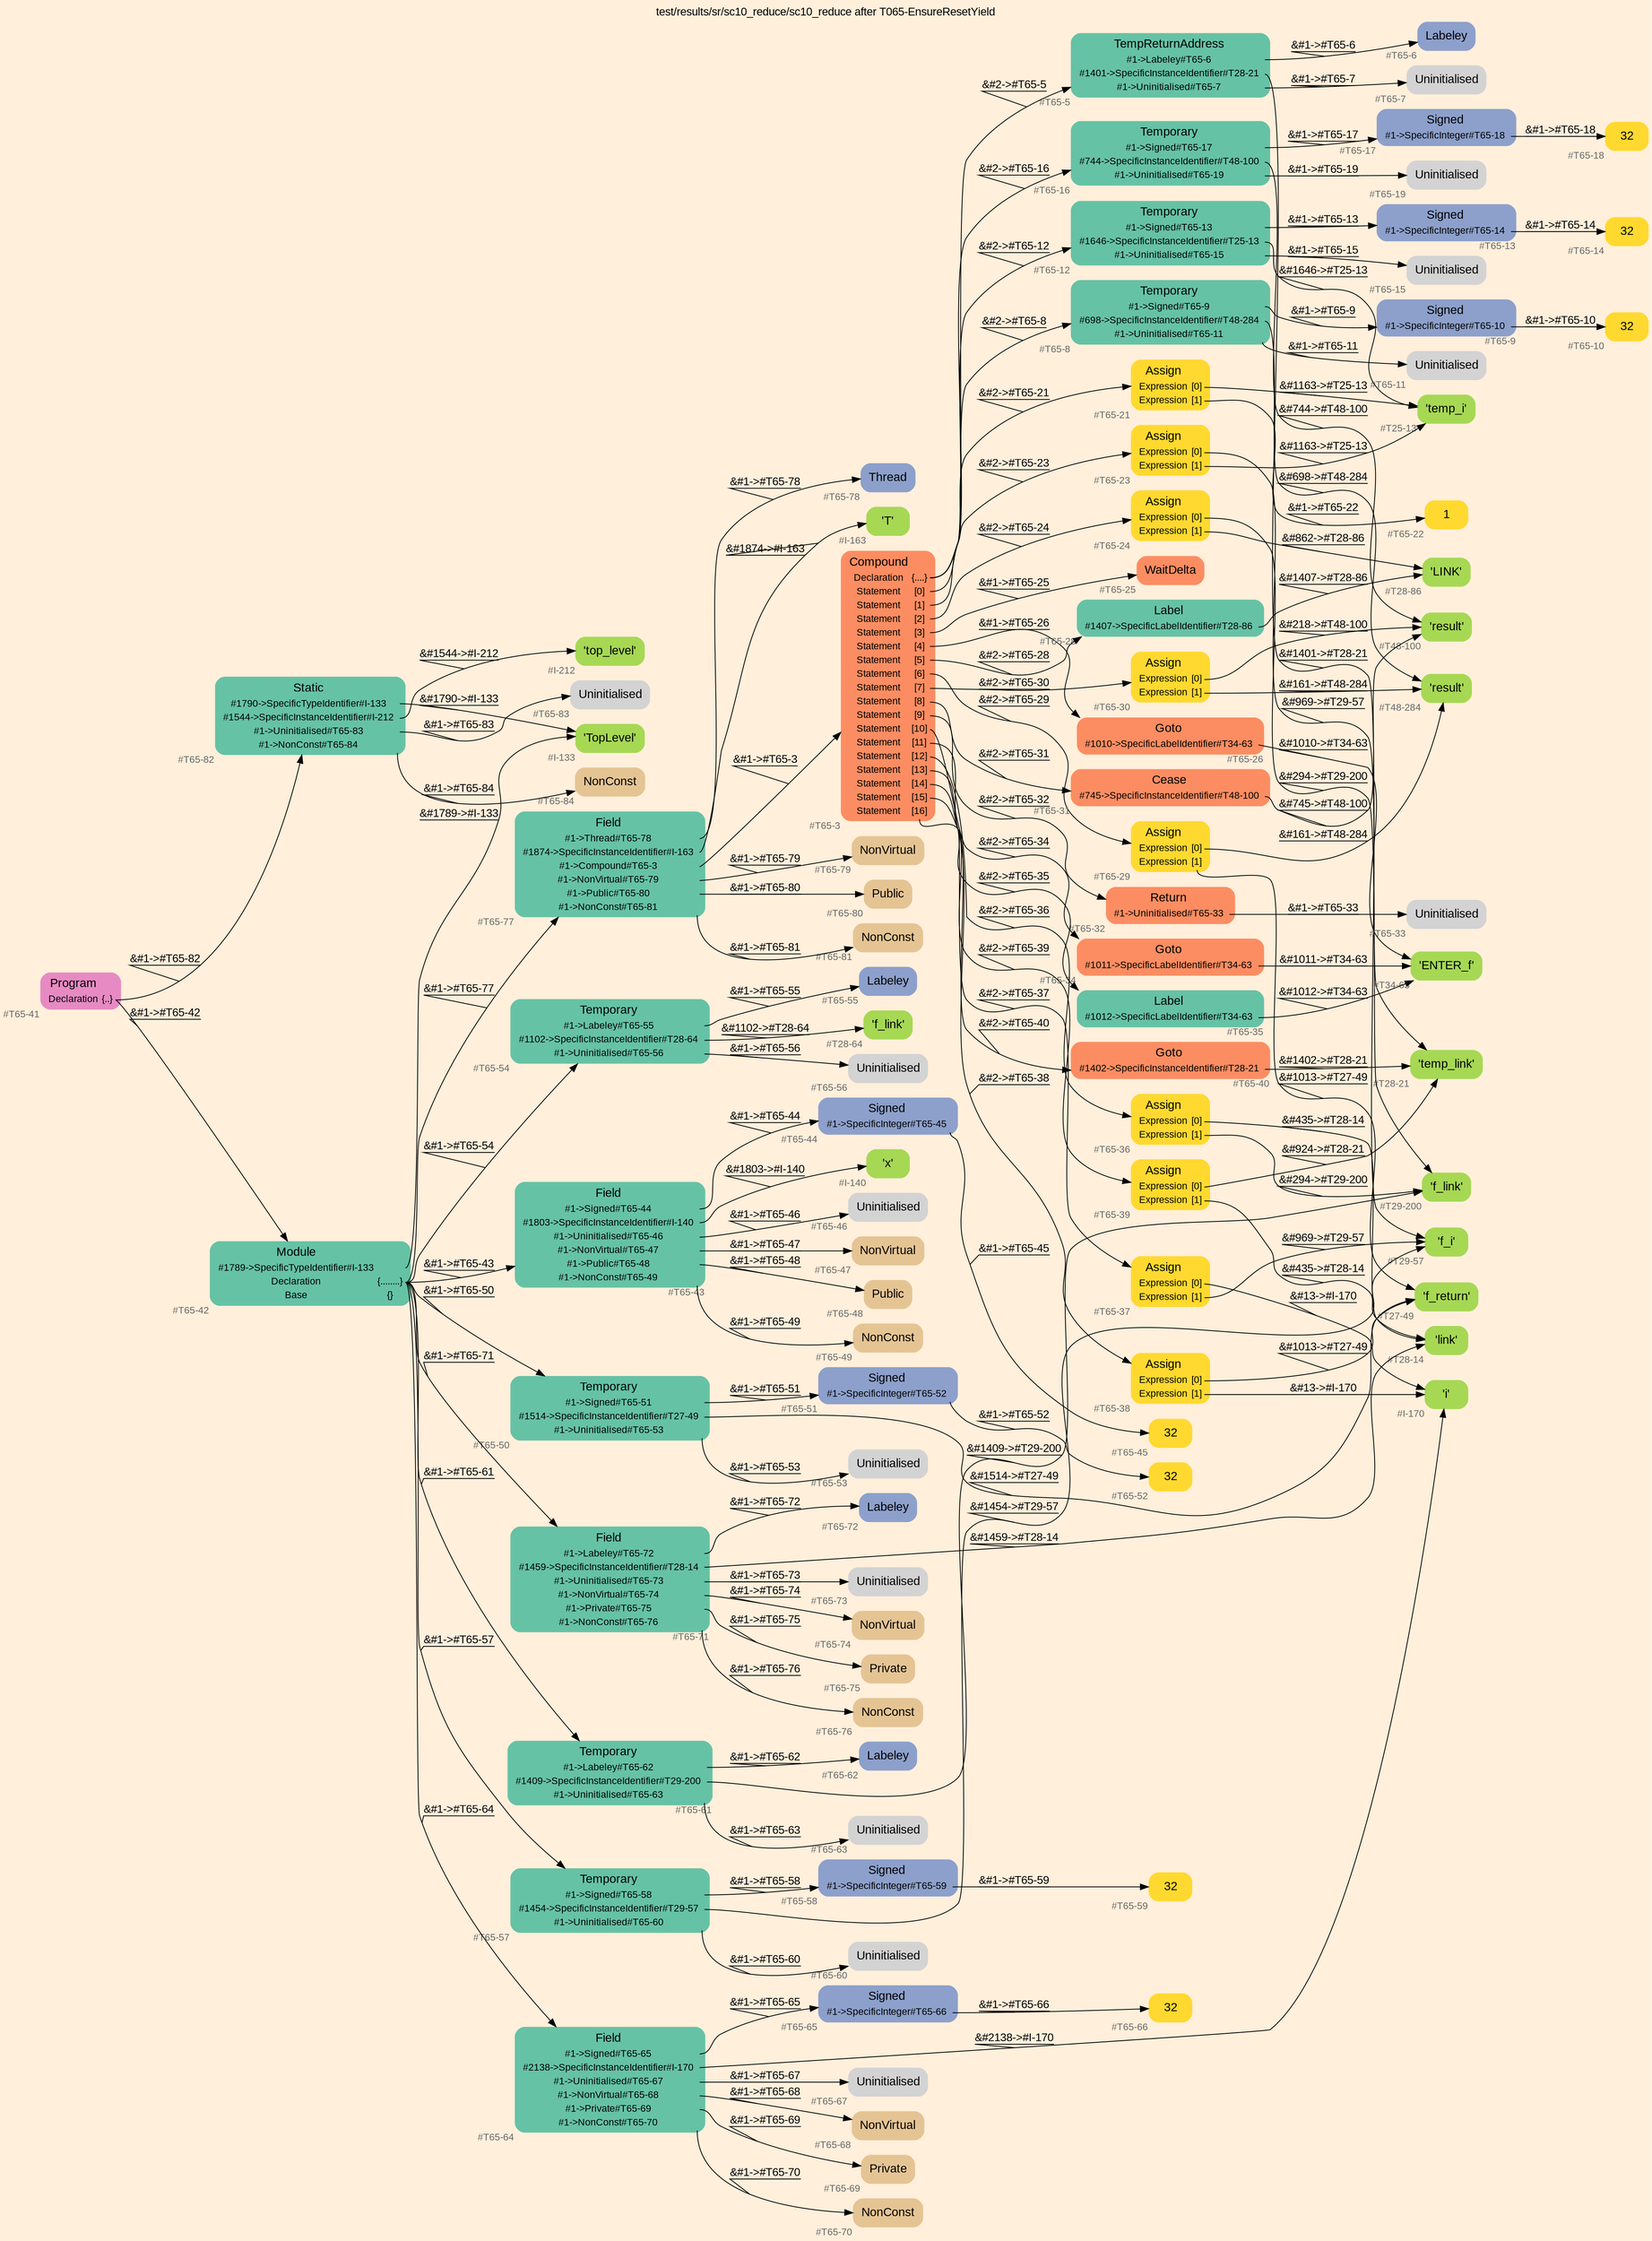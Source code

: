 digraph "test/results/sr/sc10_reduce/sc10_reduce after T065-EnsureResetYield" {
label = "test/results/sr/sc10_reduce/sc10_reduce after T065-EnsureResetYield"
labelloc = t
graph [
    rankdir = "LR"
    ranksep = 0.3
    bgcolor = antiquewhite1
    color = black
    fontcolor = black
    fontname = "Arial"
];
node [
    fontname = "Arial"
];
edge [
    fontname = "Arial"
];

// -------------------- node figure --------------------
// -------- block #T65-41 ----------
"#T65-41" [
    fillcolor = "/set28/4"
    xlabel = "#T65-41"
    fontsize = "12"
    fontcolor = grey40
    shape = "plaintext"
    label = <<TABLE BORDER="0" CELLBORDER="0" CELLSPACING="0">
     <TR><TD><FONT COLOR="black" POINT-SIZE="15">Program</FONT></TD></TR>
     <TR><TD><FONT COLOR="black" POINT-SIZE="12">Declaration</FONT></TD><TD PORT="port0"><FONT COLOR="black" POINT-SIZE="12">{..}</FONT></TD></TR>
    </TABLE>>
    style = "rounded,filled"
];

// -------- block #T65-42 ----------
"#T65-42" [
    fillcolor = "/set28/1"
    xlabel = "#T65-42"
    fontsize = "12"
    fontcolor = grey40
    shape = "plaintext"
    label = <<TABLE BORDER="0" CELLBORDER="0" CELLSPACING="0">
     <TR><TD><FONT COLOR="black" POINT-SIZE="15">Module</FONT></TD></TR>
     <TR><TD><FONT COLOR="black" POINT-SIZE="12">#1789-&gt;SpecificTypeIdentifier#I-133</FONT></TD><TD PORT="port0"></TD></TR>
     <TR><TD><FONT COLOR="black" POINT-SIZE="12">Declaration</FONT></TD><TD PORT="port1"><FONT COLOR="black" POINT-SIZE="12">{........}</FONT></TD></TR>
     <TR><TD><FONT COLOR="black" POINT-SIZE="12">Base</FONT></TD><TD PORT="port2"><FONT COLOR="black" POINT-SIZE="12">{}</FONT></TD></TR>
    </TABLE>>
    style = "rounded,filled"
];

// -------- block #I-133 ----------
"#I-133" [
    fillcolor = "/set28/5"
    xlabel = "#I-133"
    fontsize = "12"
    fontcolor = grey40
    shape = "plaintext"
    label = <<TABLE BORDER="0" CELLBORDER="0" CELLSPACING="0">
     <TR><TD><FONT COLOR="black" POINT-SIZE="15">'TopLevel'</FONT></TD></TR>
    </TABLE>>
    style = "rounded,filled"
];

// -------- block #T65-43 ----------
"#T65-43" [
    fillcolor = "/set28/1"
    xlabel = "#T65-43"
    fontsize = "12"
    fontcolor = grey40
    shape = "plaintext"
    label = <<TABLE BORDER="0" CELLBORDER="0" CELLSPACING="0">
     <TR><TD><FONT COLOR="black" POINT-SIZE="15">Field</FONT></TD></TR>
     <TR><TD><FONT COLOR="black" POINT-SIZE="12">#1-&gt;Signed#T65-44</FONT></TD><TD PORT="port0"></TD></TR>
     <TR><TD><FONT COLOR="black" POINT-SIZE="12">#1803-&gt;SpecificInstanceIdentifier#I-140</FONT></TD><TD PORT="port1"></TD></TR>
     <TR><TD><FONT COLOR="black" POINT-SIZE="12">#1-&gt;Uninitialised#T65-46</FONT></TD><TD PORT="port2"></TD></TR>
     <TR><TD><FONT COLOR="black" POINT-SIZE="12">#1-&gt;NonVirtual#T65-47</FONT></TD><TD PORT="port3"></TD></TR>
     <TR><TD><FONT COLOR="black" POINT-SIZE="12">#1-&gt;Public#T65-48</FONT></TD><TD PORT="port4"></TD></TR>
     <TR><TD><FONT COLOR="black" POINT-SIZE="12">#1-&gt;NonConst#T65-49</FONT></TD><TD PORT="port5"></TD></TR>
    </TABLE>>
    style = "rounded,filled"
];

// -------- block #T65-44 ----------
"#T65-44" [
    fillcolor = "/set28/3"
    xlabel = "#T65-44"
    fontsize = "12"
    fontcolor = grey40
    shape = "plaintext"
    label = <<TABLE BORDER="0" CELLBORDER="0" CELLSPACING="0">
     <TR><TD><FONT COLOR="black" POINT-SIZE="15">Signed</FONT></TD></TR>
     <TR><TD><FONT COLOR="black" POINT-SIZE="12">#1-&gt;SpecificInteger#T65-45</FONT></TD><TD PORT="port0"></TD></TR>
    </TABLE>>
    style = "rounded,filled"
];

// -------- block #T65-45 ----------
"#T65-45" [
    fillcolor = "/set28/6"
    xlabel = "#T65-45"
    fontsize = "12"
    fontcolor = grey40
    shape = "plaintext"
    label = <<TABLE BORDER="0" CELLBORDER="0" CELLSPACING="0">
     <TR><TD><FONT COLOR="black" POINT-SIZE="15">32</FONT></TD></TR>
    </TABLE>>
    style = "rounded,filled"
];

// -------- block #I-140 ----------
"#I-140" [
    fillcolor = "/set28/5"
    xlabel = "#I-140"
    fontsize = "12"
    fontcolor = grey40
    shape = "plaintext"
    label = <<TABLE BORDER="0" CELLBORDER="0" CELLSPACING="0">
     <TR><TD><FONT COLOR="black" POINT-SIZE="15">'x'</FONT></TD></TR>
    </TABLE>>
    style = "rounded,filled"
];

// -------- block #T65-46 ----------
"#T65-46" [
    xlabel = "#T65-46"
    fontsize = "12"
    fontcolor = grey40
    shape = "plaintext"
    label = <<TABLE BORDER="0" CELLBORDER="0" CELLSPACING="0">
     <TR><TD><FONT COLOR="black" POINT-SIZE="15">Uninitialised</FONT></TD></TR>
    </TABLE>>
    style = "rounded,filled"
];

// -------- block #T65-47 ----------
"#T65-47" [
    fillcolor = "/set28/7"
    xlabel = "#T65-47"
    fontsize = "12"
    fontcolor = grey40
    shape = "plaintext"
    label = <<TABLE BORDER="0" CELLBORDER="0" CELLSPACING="0">
     <TR><TD><FONT COLOR="black" POINT-SIZE="15">NonVirtual</FONT></TD></TR>
    </TABLE>>
    style = "rounded,filled"
];

// -------- block #T65-48 ----------
"#T65-48" [
    fillcolor = "/set28/7"
    xlabel = "#T65-48"
    fontsize = "12"
    fontcolor = grey40
    shape = "plaintext"
    label = <<TABLE BORDER="0" CELLBORDER="0" CELLSPACING="0">
     <TR><TD><FONT COLOR="black" POINT-SIZE="15">Public</FONT></TD></TR>
    </TABLE>>
    style = "rounded,filled"
];

// -------- block #T65-49 ----------
"#T65-49" [
    fillcolor = "/set28/7"
    xlabel = "#T65-49"
    fontsize = "12"
    fontcolor = grey40
    shape = "plaintext"
    label = <<TABLE BORDER="0" CELLBORDER="0" CELLSPACING="0">
     <TR><TD><FONT COLOR="black" POINT-SIZE="15">NonConst</FONT></TD></TR>
    </TABLE>>
    style = "rounded,filled"
];

// -------- block #T65-50 ----------
"#T65-50" [
    fillcolor = "/set28/1"
    xlabel = "#T65-50"
    fontsize = "12"
    fontcolor = grey40
    shape = "plaintext"
    label = <<TABLE BORDER="0" CELLBORDER="0" CELLSPACING="0">
     <TR><TD><FONT COLOR="black" POINT-SIZE="15">Temporary</FONT></TD></TR>
     <TR><TD><FONT COLOR="black" POINT-SIZE="12">#1-&gt;Signed#T65-51</FONT></TD><TD PORT="port0"></TD></TR>
     <TR><TD><FONT COLOR="black" POINT-SIZE="12">#1514-&gt;SpecificInstanceIdentifier#T27-49</FONT></TD><TD PORT="port1"></TD></TR>
     <TR><TD><FONT COLOR="black" POINT-SIZE="12">#1-&gt;Uninitialised#T65-53</FONT></TD><TD PORT="port2"></TD></TR>
    </TABLE>>
    style = "rounded,filled"
];

// -------- block #T65-51 ----------
"#T65-51" [
    fillcolor = "/set28/3"
    xlabel = "#T65-51"
    fontsize = "12"
    fontcolor = grey40
    shape = "plaintext"
    label = <<TABLE BORDER="0" CELLBORDER="0" CELLSPACING="0">
     <TR><TD><FONT COLOR="black" POINT-SIZE="15">Signed</FONT></TD></TR>
     <TR><TD><FONT COLOR="black" POINT-SIZE="12">#1-&gt;SpecificInteger#T65-52</FONT></TD><TD PORT="port0"></TD></TR>
    </TABLE>>
    style = "rounded,filled"
];

// -------- block #T65-52 ----------
"#T65-52" [
    fillcolor = "/set28/6"
    xlabel = "#T65-52"
    fontsize = "12"
    fontcolor = grey40
    shape = "plaintext"
    label = <<TABLE BORDER="0" CELLBORDER="0" CELLSPACING="0">
     <TR><TD><FONT COLOR="black" POINT-SIZE="15">32</FONT></TD></TR>
    </TABLE>>
    style = "rounded,filled"
];

// -------- block #T27-49 ----------
"#T27-49" [
    fillcolor = "/set28/5"
    xlabel = "#T27-49"
    fontsize = "12"
    fontcolor = grey40
    shape = "plaintext"
    label = <<TABLE BORDER="0" CELLBORDER="0" CELLSPACING="0">
     <TR><TD><FONT COLOR="black" POINT-SIZE="15">'f_return'</FONT></TD></TR>
    </TABLE>>
    style = "rounded,filled"
];

// -------- block #T65-53 ----------
"#T65-53" [
    xlabel = "#T65-53"
    fontsize = "12"
    fontcolor = grey40
    shape = "plaintext"
    label = <<TABLE BORDER="0" CELLBORDER="0" CELLSPACING="0">
     <TR><TD><FONT COLOR="black" POINT-SIZE="15">Uninitialised</FONT></TD></TR>
    </TABLE>>
    style = "rounded,filled"
];

// -------- block #T65-54 ----------
"#T65-54" [
    fillcolor = "/set28/1"
    xlabel = "#T65-54"
    fontsize = "12"
    fontcolor = grey40
    shape = "plaintext"
    label = <<TABLE BORDER="0" CELLBORDER="0" CELLSPACING="0">
     <TR><TD><FONT COLOR="black" POINT-SIZE="15">Temporary</FONT></TD></TR>
     <TR><TD><FONT COLOR="black" POINT-SIZE="12">#1-&gt;Labeley#T65-55</FONT></TD><TD PORT="port0"></TD></TR>
     <TR><TD><FONT COLOR="black" POINT-SIZE="12">#1102-&gt;SpecificInstanceIdentifier#T28-64</FONT></TD><TD PORT="port1"></TD></TR>
     <TR><TD><FONT COLOR="black" POINT-SIZE="12">#1-&gt;Uninitialised#T65-56</FONT></TD><TD PORT="port2"></TD></TR>
    </TABLE>>
    style = "rounded,filled"
];

// -------- block #T65-55 ----------
"#T65-55" [
    fillcolor = "/set28/3"
    xlabel = "#T65-55"
    fontsize = "12"
    fontcolor = grey40
    shape = "plaintext"
    label = <<TABLE BORDER="0" CELLBORDER="0" CELLSPACING="0">
     <TR><TD><FONT COLOR="black" POINT-SIZE="15">Labeley</FONT></TD></TR>
    </TABLE>>
    style = "rounded,filled"
];

// -------- block #T28-64 ----------
"#T28-64" [
    fillcolor = "/set28/5"
    xlabel = "#T28-64"
    fontsize = "12"
    fontcolor = grey40
    shape = "plaintext"
    label = <<TABLE BORDER="0" CELLBORDER="0" CELLSPACING="0">
     <TR><TD><FONT COLOR="black" POINT-SIZE="15">'f_link'</FONT></TD></TR>
    </TABLE>>
    style = "rounded,filled"
];

// -------- block #T65-56 ----------
"#T65-56" [
    xlabel = "#T65-56"
    fontsize = "12"
    fontcolor = grey40
    shape = "plaintext"
    label = <<TABLE BORDER="0" CELLBORDER="0" CELLSPACING="0">
     <TR><TD><FONT COLOR="black" POINT-SIZE="15">Uninitialised</FONT></TD></TR>
    </TABLE>>
    style = "rounded,filled"
];

// -------- block #T65-57 ----------
"#T65-57" [
    fillcolor = "/set28/1"
    xlabel = "#T65-57"
    fontsize = "12"
    fontcolor = grey40
    shape = "plaintext"
    label = <<TABLE BORDER="0" CELLBORDER="0" CELLSPACING="0">
     <TR><TD><FONT COLOR="black" POINT-SIZE="15">Temporary</FONT></TD></TR>
     <TR><TD><FONT COLOR="black" POINT-SIZE="12">#1-&gt;Signed#T65-58</FONT></TD><TD PORT="port0"></TD></TR>
     <TR><TD><FONT COLOR="black" POINT-SIZE="12">#1454-&gt;SpecificInstanceIdentifier#T29-57</FONT></TD><TD PORT="port1"></TD></TR>
     <TR><TD><FONT COLOR="black" POINT-SIZE="12">#1-&gt;Uninitialised#T65-60</FONT></TD><TD PORT="port2"></TD></TR>
    </TABLE>>
    style = "rounded,filled"
];

// -------- block #T65-58 ----------
"#T65-58" [
    fillcolor = "/set28/3"
    xlabel = "#T65-58"
    fontsize = "12"
    fontcolor = grey40
    shape = "plaintext"
    label = <<TABLE BORDER="0" CELLBORDER="0" CELLSPACING="0">
     <TR><TD><FONT COLOR="black" POINT-SIZE="15">Signed</FONT></TD></TR>
     <TR><TD><FONT COLOR="black" POINT-SIZE="12">#1-&gt;SpecificInteger#T65-59</FONT></TD><TD PORT="port0"></TD></TR>
    </TABLE>>
    style = "rounded,filled"
];

// -------- block #T65-59 ----------
"#T65-59" [
    fillcolor = "/set28/6"
    xlabel = "#T65-59"
    fontsize = "12"
    fontcolor = grey40
    shape = "plaintext"
    label = <<TABLE BORDER="0" CELLBORDER="0" CELLSPACING="0">
     <TR><TD><FONT COLOR="black" POINT-SIZE="15">32</FONT></TD></TR>
    </TABLE>>
    style = "rounded,filled"
];

// -------- block #T29-57 ----------
"#T29-57" [
    fillcolor = "/set28/5"
    xlabel = "#T29-57"
    fontsize = "12"
    fontcolor = grey40
    shape = "plaintext"
    label = <<TABLE BORDER="0" CELLBORDER="0" CELLSPACING="0">
     <TR><TD><FONT COLOR="black" POINT-SIZE="15">'f_i'</FONT></TD></TR>
    </TABLE>>
    style = "rounded,filled"
];

// -------- block #T65-60 ----------
"#T65-60" [
    xlabel = "#T65-60"
    fontsize = "12"
    fontcolor = grey40
    shape = "plaintext"
    label = <<TABLE BORDER="0" CELLBORDER="0" CELLSPACING="0">
     <TR><TD><FONT COLOR="black" POINT-SIZE="15">Uninitialised</FONT></TD></TR>
    </TABLE>>
    style = "rounded,filled"
];

// -------- block #T65-61 ----------
"#T65-61" [
    fillcolor = "/set28/1"
    xlabel = "#T65-61"
    fontsize = "12"
    fontcolor = grey40
    shape = "plaintext"
    label = <<TABLE BORDER="0" CELLBORDER="0" CELLSPACING="0">
     <TR><TD><FONT COLOR="black" POINT-SIZE="15">Temporary</FONT></TD></TR>
     <TR><TD><FONT COLOR="black" POINT-SIZE="12">#1-&gt;Labeley#T65-62</FONT></TD><TD PORT="port0"></TD></TR>
     <TR><TD><FONT COLOR="black" POINT-SIZE="12">#1409-&gt;SpecificInstanceIdentifier#T29-200</FONT></TD><TD PORT="port1"></TD></TR>
     <TR><TD><FONT COLOR="black" POINT-SIZE="12">#1-&gt;Uninitialised#T65-63</FONT></TD><TD PORT="port2"></TD></TR>
    </TABLE>>
    style = "rounded,filled"
];

// -------- block #T65-62 ----------
"#T65-62" [
    fillcolor = "/set28/3"
    xlabel = "#T65-62"
    fontsize = "12"
    fontcolor = grey40
    shape = "plaintext"
    label = <<TABLE BORDER="0" CELLBORDER="0" CELLSPACING="0">
     <TR><TD><FONT COLOR="black" POINT-SIZE="15">Labeley</FONT></TD></TR>
    </TABLE>>
    style = "rounded,filled"
];

// -------- block #T29-200 ----------
"#T29-200" [
    fillcolor = "/set28/5"
    xlabel = "#T29-200"
    fontsize = "12"
    fontcolor = grey40
    shape = "plaintext"
    label = <<TABLE BORDER="0" CELLBORDER="0" CELLSPACING="0">
     <TR><TD><FONT COLOR="black" POINT-SIZE="15">'f_link'</FONT></TD></TR>
    </TABLE>>
    style = "rounded,filled"
];

// -------- block #T65-63 ----------
"#T65-63" [
    xlabel = "#T65-63"
    fontsize = "12"
    fontcolor = grey40
    shape = "plaintext"
    label = <<TABLE BORDER="0" CELLBORDER="0" CELLSPACING="0">
     <TR><TD><FONT COLOR="black" POINT-SIZE="15">Uninitialised</FONT></TD></TR>
    </TABLE>>
    style = "rounded,filled"
];

// -------- block #T65-64 ----------
"#T65-64" [
    fillcolor = "/set28/1"
    xlabel = "#T65-64"
    fontsize = "12"
    fontcolor = grey40
    shape = "plaintext"
    label = <<TABLE BORDER="0" CELLBORDER="0" CELLSPACING="0">
     <TR><TD><FONT COLOR="black" POINT-SIZE="15">Field</FONT></TD></TR>
     <TR><TD><FONT COLOR="black" POINT-SIZE="12">#1-&gt;Signed#T65-65</FONT></TD><TD PORT="port0"></TD></TR>
     <TR><TD><FONT COLOR="black" POINT-SIZE="12">#2138-&gt;SpecificInstanceIdentifier#I-170</FONT></TD><TD PORT="port1"></TD></TR>
     <TR><TD><FONT COLOR="black" POINT-SIZE="12">#1-&gt;Uninitialised#T65-67</FONT></TD><TD PORT="port2"></TD></TR>
     <TR><TD><FONT COLOR="black" POINT-SIZE="12">#1-&gt;NonVirtual#T65-68</FONT></TD><TD PORT="port3"></TD></TR>
     <TR><TD><FONT COLOR="black" POINT-SIZE="12">#1-&gt;Private#T65-69</FONT></TD><TD PORT="port4"></TD></TR>
     <TR><TD><FONT COLOR="black" POINT-SIZE="12">#1-&gt;NonConst#T65-70</FONT></TD><TD PORT="port5"></TD></TR>
    </TABLE>>
    style = "rounded,filled"
];

// -------- block #T65-65 ----------
"#T65-65" [
    fillcolor = "/set28/3"
    xlabel = "#T65-65"
    fontsize = "12"
    fontcolor = grey40
    shape = "plaintext"
    label = <<TABLE BORDER="0" CELLBORDER="0" CELLSPACING="0">
     <TR><TD><FONT COLOR="black" POINT-SIZE="15">Signed</FONT></TD></TR>
     <TR><TD><FONT COLOR="black" POINT-SIZE="12">#1-&gt;SpecificInteger#T65-66</FONT></TD><TD PORT="port0"></TD></TR>
    </TABLE>>
    style = "rounded,filled"
];

// -------- block #T65-66 ----------
"#T65-66" [
    fillcolor = "/set28/6"
    xlabel = "#T65-66"
    fontsize = "12"
    fontcolor = grey40
    shape = "plaintext"
    label = <<TABLE BORDER="0" CELLBORDER="0" CELLSPACING="0">
     <TR><TD><FONT COLOR="black" POINT-SIZE="15">32</FONT></TD></TR>
    </TABLE>>
    style = "rounded,filled"
];

// -------- block #I-170 ----------
"#I-170" [
    fillcolor = "/set28/5"
    xlabel = "#I-170"
    fontsize = "12"
    fontcolor = grey40
    shape = "plaintext"
    label = <<TABLE BORDER="0" CELLBORDER="0" CELLSPACING="0">
     <TR><TD><FONT COLOR="black" POINT-SIZE="15">'i'</FONT></TD></TR>
    </TABLE>>
    style = "rounded,filled"
];

// -------- block #T65-67 ----------
"#T65-67" [
    xlabel = "#T65-67"
    fontsize = "12"
    fontcolor = grey40
    shape = "plaintext"
    label = <<TABLE BORDER="0" CELLBORDER="0" CELLSPACING="0">
     <TR><TD><FONT COLOR="black" POINT-SIZE="15">Uninitialised</FONT></TD></TR>
    </TABLE>>
    style = "rounded,filled"
];

// -------- block #T65-68 ----------
"#T65-68" [
    fillcolor = "/set28/7"
    xlabel = "#T65-68"
    fontsize = "12"
    fontcolor = grey40
    shape = "plaintext"
    label = <<TABLE BORDER="0" CELLBORDER="0" CELLSPACING="0">
     <TR><TD><FONT COLOR="black" POINT-SIZE="15">NonVirtual</FONT></TD></TR>
    </TABLE>>
    style = "rounded,filled"
];

// -------- block #T65-69 ----------
"#T65-69" [
    fillcolor = "/set28/7"
    xlabel = "#T65-69"
    fontsize = "12"
    fontcolor = grey40
    shape = "plaintext"
    label = <<TABLE BORDER="0" CELLBORDER="0" CELLSPACING="0">
     <TR><TD><FONT COLOR="black" POINT-SIZE="15">Private</FONT></TD></TR>
    </TABLE>>
    style = "rounded,filled"
];

// -------- block #T65-70 ----------
"#T65-70" [
    fillcolor = "/set28/7"
    xlabel = "#T65-70"
    fontsize = "12"
    fontcolor = grey40
    shape = "plaintext"
    label = <<TABLE BORDER="0" CELLBORDER="0" CELLSPACING="0">
     <TR><TD><FONT COLOR="black" POINT-SIZE="15">NonConst</FONT></TD></TR>
    </TABLE>>
    style = "rounded,filled"
];

// -------- block #T65-71 ----------
"#T65-71" [
    fillcolor = "/set28/1"
    xlabel = "#T65-71"
    fontsize = "12"
    fontcolor = grey40
    shape = "plaintext"
    label = <<TABLE BORDER="0" CELLBORDER="0" CELLSPACING="0">
     <TR><TD><FONT COLOR="black" POINT-SIZE="15">Field</FONT></TD></TR>
     <TR><TD><FONT COLOR="black" POINT-SIZE="12">#1-&gt;Labeley#T65-72</FONT></TD><TD PORT="port0"></TD></TR>
     <TR><TD><FONT COLOR="black" POINT-SIZE="12">#1459-&gt;SpecificInstanceIdentifier#T28-14</FONT></TD><TD PORT="port1"></TD></TR>
     <TR><TD><FONT COLOR="black" POINT-SIZE="12">#1-&gt;Uninitialised#T65-73</FONT></TD><TD PORT="port2"></TD></TR>
     <TR><TD><FONT COLOR="black" POINT-SIZE="12">#1-&gt;NonVirtual#T65-74</FONT></TD><TD PORT="port3"></TD></TR>
     <TR><TD><FONT COLOR="black" POINT-SIZE="12">#1-&gt;Private#T65-75</FONT></TD><TD PORT="port4"></TD></TR>
     <TR><TD><FONT COLOR="black" POINT-SIZE="12">#1-&gt;NonConst#T65-76</FONT></TD><TD PORT="port5"></TD></TR>
    </TABLE>>
    style = "rounded,filled"
];

// -------- block #T65-72 ----------
"#T65-72" [
    fillcolor = "/set28/3"
    xlabel = "#T65-72"
    fontsize = "12"
    fontcolor = grey40
    shape = "plaintext"
    label = <<TABLE BORDER="0" CELLBORDER="0" CELLSPACING="0">
     <TR><TD><FONT COLOR="black" POINT-SIZE="15">Labeley</FONT></TD></TR>
    </TABLE>>
    style = "rounded,filled"
];

// -------- block #T28-14 ----------
"#T28-14" [
    fillcolor = "/set28/5"
    xlabel = "#T28-14"
    fontsize = "12"
    fontcolor = grey40
    shape = "plaintext"
    label = <<TABLE BORDER="0" CELLBORDER="0" CELLSPACING="0">
     <TR><TD><FONT COLOR="black" POINT-SIZE="15">'link'</FONT></TD></TR>
    </TABLE>>
    style = "rounded,filled"
];

// -------- block #T65-73 ----------
"#T65-73" [
    xlabel = "#T65-73"
    fontsize = "12"
    fontcolor = grey40
    shape = "plaintext"
    label = <<TABLE BORDER="0" CELLBORDER="0" CELLSPACING="0">
     <TR><TD><FONT COLOR="black" POINT-SIZE="15">Uninitialised</FONT></TD></TR>
    </TABLE>>
    style = "rounded,filled"
];

// -------- block #T65-74 ----------
"#T65-74" [
    fillcolor = "/set28/7"
    xlabel = "#T65-74"
    fontsize = "12"
    fontcolor = grey40
    shape = "plaintext"
    label = <<TABLE BORDER="0" CELLBORDER="0" CELLSPACING="0">
     <TR><TD><FONT COLOR="black" POINT-SIZE="15">NonVirtual</FONT></TD></TR>
    </TABLE>>
    style = "rounded,filled"
];

// -------- block #T65-75 ----------
"#T65-75" [
    fillcolor = "/set28/7"
    xlabel = "#T65-75"
    fontsize = "12"
    fontcolor = grey40
    shape = "plaintext"
    label = <<TABLE BORDER="0" CELLBORDER="0" CELLSPACING="0">
     <TR><TD><FONT COLOR="black" POINT-SIZE="15">Private</FONT></TD></TR>
    </TABLE>>
    style = "rounded,filled"
];

// -------- block #T65-76 ----------
"#T65-76" [
    fillcolor = "/set28/7"
    xlabel = "#T65-76"
    fontsize = "12"
    fontcolor = grey40
    shape = "plaintext"
    label = <<TABLE BORDER="0" CELLBORDER="0" CELLSPACING="0">
     <TR><TD><FONT COLOR="black" POINT-SIZE="15">NonConst</FONT></TD></TR>
    </TABLE>>
    style = "rounded,filled"
];

// -------- block #T65-77 ----------
"#T65-77" [
    fillcolor = "/set28/1"
    xlabel = "#T65-77"
    fontsize = "12"
    fontcolor = grey40
    shape = "plaintext"
    label = <<TABLE BORDER="0" CELLBORDER="0" CELLSPACING="0">
     <TR><TD><FONT COLOR="black" POINT-SIZE="15">Field</FONT></TD></TR>
     <TR><TD><FONT COLOR="black" POINT-SIZE="12">#1-&gt;Thread#T65-78</FONT></TD><TD PORT="port0"></TD></TR>
     <TR><TD><FONT COLOR="black" POINT-SIZE="12">#1874-&gt;SpecificInstanceIdentifier#I-163</FONT></TD><TD PORT="port1"></TD></TR>
     <TR><TD><FONT COLOR="black" POINT-SIZE="12">#1-&gt;Compound#T65-3</FONT></TD><TD PORT="port2"></TD></TR>
     <TR><TD><FONT COLOR="black" POINT-SIZE="12">#1-&gt;NonVirtual#T65-79</FONT></TD><TD PORT="port3"></TD></TR>
     <TR><TD><FONT COLOR="black" POINT-SIZE="12">#1-&gt;Public#T65-80</FONT></TD><TD PORT="port4"></TD></TR>
     <TR><TD><FONT COLOR="black" POINT-SIZE="12">#1-&gt;NonConst#T65-81</FONT></TD><TD PORT="port5"></TD></TR>
    </TABLE>>
    style = "rounded,filled"
];

// -------- block #T65-78 ----------
"#T65-78" [
    fillcolor = "/set28/3"
    xlabel = "#T65-78"
    fontsize = "12"
    fontcolor = grey40
    shape = "plaintext"
    label = <<TABLE BORDER="0" CELLBORDER="0" CELLSPACING="0">
     <TR><TD><FONT COLOR="black" POINT-SIZE="15">Thread</FONT></TD></TR>
    </TABLE>>
    style = "rounded,filled"
];

// -------- block #I-163 ----------
"#I-163" [
    fillcolor = "/set28/5"
    xlabel = "#I-163"
    fontsize = "12"
    fontcolor = grey40
    shape = "plaintext"
    label = <<TABLE BORDER="0" CELLBORDER="0" CELLSPACING="0">
     <TR><TD><FONT COLOR="black" POINT-SIZE="15">'T'</FONT></TD></TR>
    </TABLE>>
    style = "rounded,filled"
];

// -------- block #T65-3 ----------
"#T65-3" [
    fillcolor = "/set28/2"
    xlabel = "#T65-3"
    fontsize = "12"
    fontcolor = grey40
    shape = "plaintext"
    label = <<TABLE BORDER="0" CELLBORDER="0" CELLSPACING="0">
     <TR><TD><FONT COLOR="black" POINT-SIZE="15">Compound</FONT></TD></TR>
     <TR><TD><FONT COLOR="black" POINT-SIZE="12">Declaration</FONT></TD><TD PORT="port0"><FONT COLOR="black" POINT-SIZE="12">{....}</FONT></TD></TR>
     <TR><TD><FONT COLOR="black" POINT-SIZE="12">Statement</FONT></TD><TD PORT="port1"><FONT COLOR="black" POINT-SIZE="12">[0]</FONT></TD></TR>
     <TR><TD><FONT COLOR="black" POINT-SIZE="12">Statement</FONT></TD><TD PORT="port2"><FONT COLOR="black" POINT-SIZE="12">[1]</FONT></TD></TR>
     <TR><TD><FONT COLOR="black" POINT-SIZE="12">Statement</FONT></TD><TD PORT="port3"><FONT COLOR="black" POINT-SIZE="12">[2]</FONT></TD></TR>
     <TR><TD><FONT COLOR="black" POINT-SIZE="12">Statement</FONT></TD><TD PORT="port4"><FONT COLOR="black" POINT-SIZE="12">[3]</FONT></TD></TR>
     <TR><TD><FONT COLOR="black" POINT-SIZE="12">Statement</FONT></TD><TD PORT="port5"><FONT COLOR="black" POINT-SIZE="12">[4]</FONT></TD></TR>
     <TR><TD><FONT COLOR="black" POINT-SIZE="12">Statement</FONT></TD><TD PORT="port6"><FONT COLOR="black" POINT-SIZE="12">[5]</FONT></TD></TR>
     <TR><TD><FONT COLOR="black" POINT-SIZE="12">Statement</FONT></TD><TD PORT="port7"><FONT COLOR="black" POINT-SIZE="12">[6]</FONT></TD></TR>
     <TR><TD><FONT COLOR="black" POINT-SIZE="12">Statement</FONT></TD><TD PORT="port8"><FONT COLOR="black" POINT-SIZE="12">[7]</FONT></TD></TR>
     <TR><TD><FONT COLOR="black" POINT-SIZE="12">Statement</FONT></TD><TD PORT="port9"><FONT COLOR="black" POINT-SIZE="12">[8]</FONT></TD></TR>
     <TR><TD><FONT COLOR="black" POINT-SIZE="12">Statement</FONT></TD><TD PORT="port10"><FONT COLOR="black" POINT-SIZE="12">[9]</FONT></TD></TR>
     <TR><TD><FONT COLOR="black" POINT-SIZE="12">Statement</FONT></TD><TD PORT="port11"><FONT COLOR="black" POINT-SIZE="12">[10]</FONT></TD></TR>
     <TR><TD><FONT COLOR="black" POINT-SIZE="12">Statement</FONT></TD><TD PORT="port12"><FONT COLOR="black" POINT-SIZE="12">[11]</FONT></TD></TR>
     <TR><TD><FONT COLOR="black" POINT-SIZE="12">Statement</FONT></TD><TD PORT="port13"><FONT COLOR="black" POINT-SIZE="12">[12]</FONT></TD></TR>
     <TR><TD><FONT COLOR="black" POINT-SIZE="12">Statement</FONT></TD><TD PORT="port14"><FONT COLOR="black" POINT-SIZE="12">[13]</FONT></TD></TR>
     <TR><TD><FONT COLOR="black" POINT-SIZE="12">Statement</FONT></TD><TD PORT="port15"><FONT COLOR="black" POINT-SIZE="12">[14]</FONT></TD></TR>
     <TR><TD><FONT COLOR="black" POINT-SIZE="12">Statement</FONT></TD><TD PORT="port16"><FONT COLOR="black" POINT-SIZE="12">[15]</FONT></TD></TR>
     <TR><TD><FONT COLOR="black" POINT-SIZE="12">Statement</FONT></TD><TD PORT="port17"><FONT COLOR="black" POINT-SIZE="12">[16]</FONT></TD></TR>
    </TABLE>>
    style = "rounded,filled"
];

// -------- block #T65-5 ----------
"#T65-5" [
    fillcolor = "/set28/1"
    xlabel = "#T65-5"
    fontsize = "12"
    fontcolor = grey40
    shape = "plaintext"
    label = <<TABLE BORDER="0" CELLBORDER="0" CELLSPACING="0">
     <TR><TD><FONT COLOR="black" POINT-SIZE="15">TempReturnAddress</FONT></TD></TR>
     <TR><TD><FONT COLOR="black" POINT-SIZE="12">#1-&gt;Labeley#T65-6</FONT></TD><TD PORT="port0"></TD></TR>
     <TR><TD><FONT COLOR="black" POINT-SIZE="12">#1401-&gt;SpecificInstanceIdentifier#T28-21</FONT></TD><TD PORT="port1"></TD></TR>
     <TR><TD><FONT COLOR="black" POINT-SIZE="12">#1-&gt;Uninitialised#T65-7</FONT></TD><TD PORT="port2"></TD></TR>
    </TABLE>>
    style = "rounded,filled"
];

// -------- block #T65-6 ----------
"#T65-6" [
    fillcolor = "/set28/3"
    xlabel = "#T65-6"
    fontsize = "12"
    fontcolor = grey40
    shape = "plaintext"
    label = <<TABLE BORDER="0" CELLBORDER="0" CELLSPACING="0">
     <TR><TD><FONT COLOR="black" POINT-SIZE="15">Labeley</FONT></TD></TR>
    </TABLE>>
    style = "rounded,filled"
];

// -------- block #T28-21 ----------
"#T28-21" [
    fillcolor = "/set28/5"
    xlabel = "#T28-21"
    fontsize = "12"
    fontcolor = grey40
    shape = "plaintext"
    label = <<TABLE BORDER="0" CELLBORDER="0" CELLSPACING="0">
     <TR><TD><FONT COLOR="black" POINT-SIZE="15">'temp_link'</FONT></TD></TR>
    </TABLE>>
    style = "rounded,filled"
];

// -------- block #T65-7 ----------
"#T65-7" [
    xlabel = "#T65-7"
    fontsize = "12"
    fontcolor = grey40
    shape = "plaintext"
    label = <<TABLE BORDER="0" CELLBORDER="0" CELLSPACING="0">
     <TR><TD><FONT COLOR="black" POINT-SIZE="15">Uninitialised</FONT></TD></TR>
    </TABLE>>
    style = "rounded,filled"
];

// -------- block #T65-8 ----------
"#T65-8" [
    fillcolor = "/set28/1"
    xlabel = "#T65-8"
    fontsize = "12"
    fontcolor = grey40
    shape = "plaintext"
    label = <<TABLE BORDER="0" CELLBORDER="0" CELLSPACING="0">
     <TR><TD><FONT COLOR="black" POINT-SIZE="15">Temporary</FONT></TD></TR>
     <TR><TD><FONT COLOR="black" POINT-SIZE="12">#1-&gt;Signed#T65-9</FONT></TD><TD PORT="port0"></TD></TR>
     <TR><TD><FONT COLOR="black" POINT-SIZE="12">#698-&gt;SpecificInstanceIdentifier#T48-284</FONT></TD><TD PORT="port1"></TD></TR>
     <TR><TD><FONT COLOR="black" POINT-SIZE="12">#1-&gt;Uninitialised#T65-11</FONT></TD><TD PORT="port2"></TD></TR>
    </TABLE>>
    style = "rounded,filled"
];

// -------- block #T65-9 ----------
"#T65-9" [
    fillcolor = "/set28/3"
    xlabel = "#T65-9"
    fontsize = "12"
    fontcolor = grey40
    shape = "plaintext"
    label = <<TABLE BORDER="0" CELLBORDER="0" CELLSPACING="0">
     <TR><TD><FONT COLOR="black" POINT-SIZE="15">Signed</FONT></TD></TR>
     <TR><TD><FONT COLOR="black" POINT-SIZE="12">#1-&gt;SpecificInteger#T65-10</FONT></TD><TD PORT="port0"></TD></TR>
    </TABLE>>
    style = "rounded,filled"
];

// -------- block #T65-10 ----------
"#T65-10" [
    fillcolor = "/set28/6"
    xlabel = "#T65-10"
    fontsize = "12"
    fontcolor = grey40
    shape = "plaintext"
    label = <<TABLE BORDER="0" CELLBORDER="0" CELLSPACING="0">
     <TR><TD><FONT COLOR="black" POINT-SIZE="15">32</FONT></TD></TR>
    </TABLE>>
    style = "rounded,filled"
];

// -------- block #T48-284 ----------
"#T48-284" [
    fillcolor = "/set28/5"
    xlabel = "#T48-284"
    fontsize = "12"
    fontcolor = grey40
    shape = "plaintext"
    label = <<TABLE BORDER="0" CELLBORDER="0" CELLSPACING="0">
     <TR><TD><FONT COLOR="black" POINT-SIZE="15">'result'</FONT></TD></TR>
    </TABLE>>
    style = "rounded,filled"
];

// -------- block #T65-11 ----------
"#T65-11" [
    xlabel = "#T65-11"
    fontsize = "12"
    fontcolor = grey40
    shape = "plaintext"
    label = <<TABLE BORDER="0" CELLBORDER="0" CELLSPACING="0">
     <TR><TD><FONT COLOR="black" POINT-SIZE="15">Uninitialised</FONT></TD></TR>
    </TABLE>>
    style = "rounded,filled"
];

// -------- block #T65-12 ----------
"#T65-12" [
    fillcolor = "/set28/1"
    xlabel = "#T65-12"
    fontsize = "12"
    fontcolor = grey40
    shape = "plaintext"
    label = <<TABLE BORDER="0" CELLBORDER="0" CELLSPACING="0">
     <TR><TD><FONT COLOR="black" POINT-SIZE="15">Temporary</FONT></TD></TR>
     <TR><TD><FONT COLOR="black" POINT-SIZE="12">#1-&gt;Signed#T65-13</FONT></TD><TD PORT="port0"></TD></TR>
     <TR><TD><FONT COLOR="black" POINT-SIZE="12">#1646-&gt;SpecificInstanceIdentifier#T25-13</FONT></TD><TD PORT="port1"></TD></TR>
     <TR><TD><FONT COLOR="black" POINT-SIZE="12">#1-&gt;Uninitialised#T65-15</FONT></TD><TD PORT="port2"></TD></TR>
    </TABLE>>
    style = "rounded,filled"
];

// -------- block #T65-13 ----------
"#T65-13" [
    fillcolor = "/set28/3"
    xlabel = "#T65-13"
    fontsize = "12"
    fontcolor = grey40
    shape = "plaintext"
    label = <<TABLE BORDER="0" CELLBORDER="0" CELLSPACING="0">
     <TR><TD><FONT COLOR="black" POINT-SIZE="15">Signed</FONT></TD></TR>
     <TR><TD><FONT COLOR="black" POINT-SIZE="12">#1-&gt;SpecificInteger#T65-14</FONT></TD><TD PORT="port0"></TD></TR>
    </TABLE>>
    style = "rounded,filled"
];

// -------- block #T65-14 ----------
"#T65-14" [
    fillcolor = "/set28/6"
    xlabel = "#T65-14"
    fontsize = "12"
    fontcolor = grey40
    shape = "plaintext"
    label = <<TABLE BORDER="0" CELLBORDER="0" CELLSPACING="0">
     <TR><TD><FONT COLOR="black" POINT-SIZE="15">32</FONT></TD></TR>
    </TABLE>>
    style = "rounded,filled"
];

// -------- block #T25-13 ----------
"#T25-13" [
    fillcolor = "/set28/5"
    xlabel = "#T25-13"
    fontsize = "12"
    fontcolor = grey40
    shape = "plaintext"
    label = <<TABLE BORDER="0" CELLBORDER="0" CELLSPACING="0">
     <TR><TD><FONT COLOR="black" POINT-SIZE="15">'temp_i'</FONT></TD></TR>
    </TABLE>>
    style = "rounded,filled"
];

// -------- block #T65-15 ----------
"#T65-15" [
    xlabel = "#T65-15"
    fontsize = "12"
    fontcolor = grey40
    shape = "plaintext"
    label = <<TABLE BORDER="0" CELLBORDER="0" CELLSPACING="0">
     <TR><TD><FONT COLOR="black" POINT-SIZE="15">Uninitialised</FONT></TD></TR>
    </TABLE>>
    style = "rounded,filled"
];

// -------- block #T65-16 ----------
"#T65-16" [
    fillcolor = "/set28/1"
    xlabel = "#T65-16"
    fontsize = "12"
    fontcolor = grey40
    shape = "plaintext"
    label = <<TABLE BORDER="0" CELLBORDER="0" CELLSPACING="0">
     <TR><TD><FONT COLOR="black" POINT-SIZE="15">Temporary</FONT></TD></TR>
     <TR><TD><FONT COLOR="black" POINT-SIZE="12">#1-&gt;Signed#T65-17</FONT></TD><TD PORT="port0"></TD></TR>
     <TR><TD><FONT COLOR="black" POINT-SIZE="12">#744-&gt;SpecificInstanceIdentifier#T48-100</FONT></TD><TD PORT="port1"></TD></TR>
     <TR><TD><FONT COLOR="black" POINT-SIZE="12">#1-&gt;Uninitialised#T65-19</FONT></TD><TD PORT="port2"></TD></TR>
    </TABLE>>
    style = "rounded,filled"
];

// -------- block #T65-17 ----------
"#T65-17" [
    fillcolor = "/set28/3"
    xlabel = "#T65-17"
    fontsize = "12"
    fontcolor = grey40
    shape = "plaintext"
    label = <<TABLE BORDER="0" CELLBORDER="0" CELLSPACING="0">
     <TR><TD><FONT COLOR="black" POINT-SIZE="15">Signed</FONT></TD></TR>
     <TR><TD><FONT COLOR="black" POINT-SIZE="12">#1-&gt;SpecificInteger#T65-18</FONT></TD><TD PORT="port0"></TD></TR>
    </TABLE>>
    style = "rounded,filled"
];

// -------- block #T65-18 ----------
"#T65-18" [
    fillcolor = "/set28/6"
    xlabel = "#T65-18"
    fontsize = "12"
    fontcolor = grey40
    shape = "plaintext"
    label = <<TABLE BORDER="0" CELLBORDER="0" CELLSPACING="0">
     <TR><TD><FONT COLOR="black" POINT-SIZE="15">32</FONT></TD></TR>
    </TABLE>>
    style = "rounded,filled"
];

// -------- block #T48-100 ----------
"#T48-100" [
    fillcolor = "/set28/5"
    xlabel = "#T48-100"
    fontsize = "12"
    fontcolor = grey40
    shape = "plaintext"
    label = <<TABLE BORDER="0" CELLBORDER="0" CELLSPACING="0">
     <TR><TD><FONT COLOR="black" POINT-SIZE="15">'result'</FONT></TD></TR>
    </TABLE>>
    style = "rounded,filled"
];

// -------- block #T65-19 ----------
"#T65-19" [
    xlabel = "#T65-19"
    fontsize = "12"
    fontcolor = grey40
    shape = "plaintext"
    label = <<TABLE BORDER="0" CELLBORDER="0" CELLSPACING="0">
     <TR><TD><FONT COLOR="black" POINT-SIZE="15">Uninitialised</FONT></TD></TR>
    </TABLE>>
    style = "rounded,filled"
];

// -------- block #T65-21 ----------
"#T65-21" [
    fillcolor = "/set28/6"
    xlabel = "#T65-21"
    fontsize = "12"
    fontcolor = grey40
    shape = "plaintext"
    label = <<TABLE BORDER="0" CELLBORDER="0" CELLSPACING="0">
     <TR><TD><FONT COLOR="black" POINT-SIZE="15">Assign</FONT></TD></TR>
     <TR><TD><FONT COLOR="black" POINT-SIZE="12">Expression</FONT></TD><TD PORT="port0"><FONT COLOR="black" POINT-SIZE="12">[0]</FONT></TD></TR>
     <TR><TD><FONT COLOR="black" POINT-SIZE="12">Expression</FONT></TD><TD PORT="port1"><FONT COLOR="black" POINT-SIZE="12">[1]</FONT></TD></TR>
    </TABLE>>
    style = "rounded,filled"
];

// -------- block #T65-22 ----------
"#T65-22" [
    fillcolor = "/set28/6"
    xlabel = "#T65-22"
    fontsize = "12"
    fontcolor = grey40
    shape = "plaintext"
    label = <<TABLE BORDER="0" CELLBORDER="0" CELLSPACING="0">
     <TR><TD><FONT COLOR="black" POINT-SIZE="15">1</FONT></TD></TR>
    </TABLE>>
    style = "rounded,filled"
];

// -------- block #T65-23 ----------
"#T65-23" [
    fillcolor = "/set28/6"
    xlabel = "#T65-23"
    fontsize = "12"
    fontcolor = grey40
    shape = "plaintext"
    label = <<TABLE BORDER="0" CELLBORDER="0" CELLSPACING="0">
     <TR><TD><FONT COLOR="black" POINT-SIZE="15">Assign</FONT></TD></TR>
     <TR><TD><FONT COLOR="black" POINT-SIZE="12">Expression</FONT></TD><TD PORT="port0"><FONT COLOR="black" POINT-SIZE="12">[0]</FONT></TD></TR>
     <TR><TD><FONT COLOR="black" POINT-SIZE="12">Expression</FONT></TD><TD PORT="port1"><FONT COLOR="black" POINT-SIZE="12">[1]</FONT></TD></TR>
    </TABLE>>
    style = "rounded,filled"
];

// -------- block #T65-24 ----------
"#T65-24" [
    fillcolor = "/set28/6"
    xlabel = "#T65-24"
    fontsize = "12"
    fontcolor = grey40
    shape = "plaintext"
    label = <<TABLE BORDER="0" CELLBORDER="0" CELLSPACING="0">
     <TR><TD><FONT COLOR="black" POINT-SIZE="15">Assign</FONT></TD></TR>
     <TR><TD><FONT COLOR="black" POINT-SIZE="12">Expression</FONT></TD><TD PORT="port0"><FONT COLOR="black" POINT-SIZE="12">[0]</FONT></TD></TR>
     <TR><TD><FONT COLOR="black" POINT-SIZE="12">Expression</FONT></TD><TD PORT="port1"><FONT COLOR="black" POINT-SIZE="12">[1]</FONT></TD></TR>
    </TABLE>>
    style = "rounded,filled"
];

// -------- block #T28-86 ----------
"#T28-86" [
    fillcolor = "/set28/5"
    xlabel = "#T28-86"
    fontsize = "12"
    fontcolor = grey40
    shape = "plaintext"
    label = <<TABLE BORDER="0" CELLBORDER="0" CELLSPACING="0">
     <TR><TD><FONT COLOR="black" POINT-SIZE="15">'LINK'</FONT></TD></TR>
    </TABLE>>
    style = "rounded,filled"
];

// -------- block #T65-25 ----------
"#T65-25" [
    fillcolor = "/set28/2"
    xlabel = "#T65-25"
    fontsize = "12"
    fontcolor = grey40
    shape = "plaintext"
    label = <<TABLE BORDER="0" CELLBORDER="0" CELLSPACING="0">
     <TR><TD><FONT COLOR="black" POINT-SIZE="15">WaitDelta</FONT></TD></TR>
    </TABLE>>
    style = "rounded,filled"
];

// -------- block #T65-26 ----------
"#T65-26" [
    fillcolor = "/set28/2"
    xlabel = "#T65-26"
    fontsize = "12"
    fontcolor = grey40
    shape = "plaintext"
    label = <<TABLE BORDER="0" CELLBORDER="0" CELLSPACING="0">
     <TR><TD><FONT COLOR="black" POINT-SIZE="15">Goto</FONT></TD></TR>
     <TR><TD><FONT COLOR="black" POINT-SIZE="12">#1010-&gt;SpecificLabelIdentifier#T34-63</FONT></TD><TD PORT="port0"></TD></TR>
    </TABLE>>
    style = "rounded,filled"
];

// -------- block #T34-63 ----------
"#T34-63" [
    fillcolor = "/set28/5"
    xlabel = "#T34-63"
    fontsize = "12"
    fontcolor = grey40
    shape = "plaintext"
    label = <<TABLE BORDER="0" CELLBORDER="0" CELLSPACING="0">
     <TR><TD><FONT COLOR="black" POINT-SIZE="15">'ENTER_f'</FONT></TD></TR>
    </TABLE>>
    style = "rounded,filled"
];

// -------- block #T65-28 ----------
"#T65-28" [
    fillcolor = "/set28/1"
    xlabel = "#T65-28"
    fontsize = "12"
    fontcolor = grey40
    shape = "plaintext"
    label = <<TABLE BORDER="0" CELLBORDER="0" CELLSPACING="0">
     <TR><TD><FONT COLOR="black" POINT-SIZE="15">Label</FONT></TD></TR>
     <TR><TD><FONT COLOR="black" POINT-SIZE="12">#1407-&gt;SpecificLabelIdentifier#T28-86</FONT></TD><TD PORT="port0"></TD></TR>
    </TABLE>>
    style = "rounded,filled"
];

// -------- block #T65-29 ----------
"#T65-29" [
    fillcolor = "/set28/6"
    xlabel = "#T65-29"
    fontsize = "12"
    fontcolor = grey40
    shape = "plaintext"
    label = <<TABLE BORDER="0" CELLBORDER="0" CELLSPACING="0">
     <TR><TD><FONT COLOR="black" POINT-SIZE="15">Assign</FONT></TD></TR>
     <TR><TD><FONT COLOR="black" POINT-SIZE="12">Expression</FONT></TD><TD PORT="port0"><FONT COLOR="black" POINT-SIZE="12">[0]</FONT></TD></TR>
     <TR><TD><FONT COLOR="black" POINT-SIZE="12">Expression</FONT></TD><TD PORT="port1"><FONT COLOR="black" POINT-SIZE="12">[1]</FONT></TD></TR>
    </TABLE>>
    style = "rounded,filled"
];

// -------- block #T65-30 ----------
"#T65-30" [
    fillcolor = "/set28/6"
    xlabel = "#T65-30"
    fontsize = "12"
    fontcolor = grey40
    shape = "plaintext"
    label = <<TABLE BORDER="0" CELLBORDER="0" CELLSPACING="0">
     <TR><TD><FONT COLOR="black" POINT-SIZE="15">Assign</FONT></TD></TR>
     <TR><TD><FONT COLOR="black" POINT-SIZE="12">Expression</FONT></TD><TD PORT="port0"><FONT COLOR="black" POINT-SIZE="12">[0]</FONT></TD></TR>
     <TR><TD><FONT COLOR="black" POINT-SIZE="12">Expression</FONT></TD><TD PORT="port1"><FONT COLOR="black" POINT-SIZE="12">[1]</FONT></TD></TR>
    </TABLE>>
    style = "rounded,filled"
];

// -------- block #T65-31 ----------
"#T65-31" [
    fillcolor = "/set28/2"
    xlabel = "#T65-31"
    fontsize = "12"
    fontcolor = grey40
    shape = "plaintext"
    label = <<TABLE BORDER="0" CELLBORDER="0" CELLSPACING="0">
     <TR><TD><FONT COLOR="black" POINT-SIZE="15">Cease</FONT></TD></TR>
     <TR><TD><FONT COLOR="black" POINT-SIZE="12">#745-&gt;SpecificInstanceIdentifier#T48-100</FONT></TD><TD PORT="port0"></TD></TR>
    </TABLE>>
    style = "rounded,filled"
];

// -------- block #T65-32 ----------
"#T65-32" [
    fillcolor = "/set28/2"
    xlabel = "#T65-32"
    fontsize = "12"
    fontcolor = grey40
    shape = "plaintext"
    label = <<TABLE BORDER="0" CELLBORDER="0" CELLSPACING="0">
     <TR><TD><FONT COLOR="black" POINT-SIZE="15">Return</FONT></TD></TR>
     <TR><TD><FONT COLOR="black" POINT-SIZE="12">#1-&gt;Uninitialised#T65-33</FONT></TD><TD PORT="port0"></TD></TR>
    </TABLE>>
    style = "rounded,filled"
];

// -------- block #T65-33 ----------
"#T65-33" [
    xlabel = "#T65-33"
    fontsize = "12"
    fontcolor = grey40
    shape = "plaintext"
    label = <<TABLE BORDER="0" CELLBORDER="0" CELLSPACING="0">
     <TR><TD><FONT COLOR="black" POINT-SIZE="15">Uninitialised</FONT></TD></TR>
    </TABLE>>
    style = "rounded,filled"
];

// -------- block #T65-34 ----------
"#T65-34" [
    fillcolor = "/set28/2"
    xlabel = "#T65-34"
    fontsize = "12"
    fontcolor = grey40
    shape = "plaintext"
    label = <<TABLE BORDER="0" CELLBORDER="0" CELLSPACING="0">
     <TR><TD><FONT COLOR="black" POINT-SIZE="15">Goto</FONT></TD></TR>
     <TR><TD><FONT COLOR="black" POINT-SIZE="12">#1011-&gt;SpecificLabelIdentifier#T34-63</FONT></TD><TD PORT="port0"></TD></TR>
    </TABLE>>
    style = "rounded,filled"
];

// -------- block #T65-35 ----------
"#T65-35" [
    fillcolor = "/set28/1"
    xlabel = "#T65-35"
    fontsize = "12"
    fontcolor = grey40
    shape = "plaintext"
    label = <<TABLE BORDER="0" CELLBORDER="0" CELLSPACING="0">
     <TR><TD><FONT COLOR="black" POINT-SIZE="15">Label</FONT></TD></TR>
     <TR><TD><FONT COLOR="black" POINT-SIZE="12">#1012-&gt;SpecificLabelIdentifier#T34-63</FONT></TD><TD PORT="port0"></TD></TR>
    </TABLE>>
    style = "rounded,filled"
];

// -------- block #T65-36 ----------
"#T65-36" [
    fillcolor = "/set28/6"
    xlabel = "#T65-36"
    fontsize = "12"
    fontcolor = grey40
    shape = "plaintext"
    label = <<TABLE BORDER="0" CELLBORDER="0" CELLSPACING="0">
     <TR><TD><FONT COLOR="black" POINT-SIZE="15">Assign</FONT></TD></TR>
     <TR><TD><FONT COLOR="black" POINT-SIZE="12">Expression</FONT></TD><TD PORT="port0"><FONT COLOR="black" POINT-SIZE="12">[0]</FONT></TD></TR>
     <TR><TD><FONT COLOR="black" POINT-SIZE="12">Expression</FONT></TD><TD PORT="port1"><FONT COLOR="black" POINT-SIZE="12">[1]</FONT></TD></TR>
    </TABLE>>
    style = "rounded,filled"
];

// -------- block #T65-37 ----------
"#T65-37" [
    fillcolor = "/set28/6"
    xlabel = "#T65-37"
    fontsize = "12"
    fontcolor = grey40
    shape = "plaintext"
    label = <<TABLE BORDER="0" CELLBORDER="0" CELLSPACING="0">
     <TR><TD><FONT COLOR="black" POINT-SIZE="15">Assign</FONT></TD></TR>
     <TR><TD><FONT COLOR="black" POINT-SIZE="12">Expression</FONT></TD><TD PORT="port0"><FONT COLOR="black" POINT-SIZE="12">[0]</FONT></TD></TR>
     <TR><TD><FONT COLOR="black" POINT-SIZE="12">Expression</FONT></TD><TD PORT="port1"><FONT COLOR="black" POINT-SIZE="12">[1]</FONT></TD></TR>
    </TABLE>>
    style = "rounded,filled"
];

// -------- block #T65-38 ----------
"#T65-38" [
    fillcolor = "/set28/6"
    xlabel = "#T65-38"
    fontsize = "12"
    fontcolor = grey40
    shape = "plaintext"
    label = <<TABLE BORDER="0" CELLBORDER="0" CELLSPACING="0">
     <TR><TD><FONT COLOR="black" POINT-SIZE="15">Assign</FONT></TD></TR>
     <TR><TD><FONT COLOR="black" POINT-SIZE="12">Expression</FONT></TD><TD PORT="port0"><FONT COLOR="black" POINT-SIZE="12">[0]</FONT></TD></TR>
     <TR><TD><FONT COLOR="black" POINT-SIZE="12">Expression</FONT></TD><TD PORT="port1"><FONT COLOR="black" POINT-SIZE="12">[1]</FONT></TD></TR>
    </TABLE>>
    style = "rounded,filled"
];

// -------- block #T65-39 ----------
"#T65-39" [
    fillcolor = "/set28/6"
    xlabel = "#T65-39"
    fontsize = "12"
    fontcolor = grey40
    shape = "plaintext"
    label = <<TABLE BORDER="0" CELLBORDER="0" CELLSPACING="0">
     <TR><TD><FONT COLOR="black" POINT-SIZE="15">Assign</FONT></TD></TR>
     <TR><TD><FONT COLOR="black" POINT-SIZE="12">Expression</FONT></TD><TD PORT="port0"><FONT COLOR="black" POINT-SIZE="12">[0]</FONT></TD></TR>
     <TR><TD><FONT COLOR="black" POINT-SIZE="12">Expression</FONT></TD><TD PORT="port1"><FONT COLOR="black" POINT-SIZE="12">[1]</FONT></TD></TR>
    </TABLE>>
    style = "rounded,filled"
];

// -------- block #T65-40 ----------
"#T65-40" [
    fillcolor = "/set28/2"
    xlabel = "#T65-40"
    fontsize = "12"
    fontcolor = grey40
    shape = "plaintext"
    label = <<TABLE BORDER="0" CELLBORDER="0" CELLSPACING="0">
     <TR><TD><FONT COLOR="black" POINT-SIZE="15">Goto</FONT></TD></TR>
     <TR><TD><FONT COLOR="black" POINT-SIZE="12">#1402-&gt;SpecificInstanceIdentifier#T28-21</FONT></TD><TD PORT="port0"></TD></TR>
    </TABLE>>
    style = "rounded,filled"
];

// -------- block #T65-79 ----------
"#T65-79" [
    fillcolor = "/set28/7"
    xlabel = "#T65-79"
    fontsize = "12"
    fontcolor = grey40
    shape = "plaintext"
    label = <<TABLE BORDER="0" CELLBORDER="0" CELLSPACING="0">
     <TR><TD><FONT COLOR="black" POINT-SIZE="15">NonVirtual</FONT></TD></TR>
    </TABLE>>
    style = "rounded,filled"
];

// -------- block #T65-80 ----------
"#T65-80" [
    fillcolor = "/set28/7"
    xlabel = "#T65-80"
    fontsize = "12"
    fontcolor = grey40
    shape = "plaintext"
    label = <<TABLE BORDER="0" CELLBORDER="0" CELLSPACING="0">
     <TR><TD><FONT COLOR="black" POINT-SIZE="15">Public</FONT></TD></TR>
    </TABLE>>
    style = "rounded,filled"
];

// -------- block #T65-81 ----------
"#T65-81" [
    fillcolor = "/set28/7"
    xlabel = "#T65-81"
    fontsize = "12"
    fontcolor = grey40
    shape = "plaintext"
    label = <<TABLE BORDER="0" CELLBORDER="0" CELLSPACING="0">
     <TR><TD><FONT COLOR="black" POINT-SIZE="15">NonConst</FONT></TD></TR>
    </TABLE>>
    style = "rounded,filled"
];

// -------- block #T65-82 ----------
"#T65-82" [
    fillcolor = "/set28/1"
    xlabel = "#T65-82"
    fontsize = "12"
    fontcolor = grey40
    shape = "plaintext"
    label = <<TABLE BORDER="0" CELLBORDER="0" CELLSPACING="0">
     <TR><TD><FONT COLOR="black" POINT-SIZE="15">Static</FONT></TD></TR>
     <TR><TD><FONT COLOR="black" POINT-SIZE="12">#1790-&gt;SpecificTypeIdentifier#I-133</FONT></TD><TD PORT="port0"></TD></TR>
     <TR><TD><FONT COLOR="black" POINT-SIZE="12">#1544-&gt;SpecificInstanceIdentifier#I-212</FONT></TD><TD PORT="port1"></TD></TR>
     <TR><TD><FONT COLOR="black" POINT-SIZE="12">#1-&gt;Uninitialised#T65-83</FONT></TD><TD PORT="port2"></TD></TR>
     <TR><TD><FONT COLOR="black" POINT-SIZE="12">#1-&gt;NonConst#T65-84</FONT></TD><TD PORT="port3"></TD></TR>
    </TABLE>>
    style = "rounded,filled"
];

// -------- block #I-212 ----------
"#I-212" [
    fillcolor = "/set28/5"
    xlabel = "#I-212"
    fontsize = "12"
    fontcolor = grey40
    shape = "plaintext"
    label = <<TABLE BORDER="0" CELLBORDER="0" CELLSPACING="0">
     <TR><TD><FONT COLOR="black" POINT-SIZE="15">'top_level'</FONT></TD></TR>
    </TABLE>>
    style = "rounded,filled"
];

// -------- block #T65-83 ----------
"#T65-83" [
    xlabel = "#T65-83"
    fontsize = "12"
    fontcolor = grey40
    shape = "plaintext"
    label = <<TABLE BORDER="0" CELLBORDER="0" CELLSPACING="0">
     <TR><TD><FONT COLOR="black" POINT-SIZE="15">Uninitialised</FONT></TD></TR>
    </TABLE>>
    style = "rounded,filled"
];

// -------- block #T65-84 ----------
"#T65-84" [
    fillcolor = "/set28/7"
    xlabel = "#T65-84"
    fontsize = "12"
    fontcolor = grey40
    shape = "plaintext"
    label = <<TABLE BORDER="0" CELLBORDER="0" CELLSPACING="0">
     <TR><TD><FONT COLOR="black" POINT-SIZE="15">NonConst</FONT></TD></TR>
    </TABLE>>
    style = "rounded,filled"
];

"#T65-41":port0 -> "#T65-42" [
    label = "&amp;#1-&gt;#T65-42"
    decorate = true
    color = black
    fontcolor = black
];

"#T65-41":port0 -> "#T65-82" [
    label = "&amp;#1-&gt;#T65-82"
    decorate = true
    color = black
    fontcolor = black
];

"#T65-42":port0 -> "#I-133" [
    label = "&amp;#1789-&gt;#I-133"
    decorate = true
    color = black
    fontcolor = black
];

"#T65-42":port1 -> "#T65-43" [
    label = "&amp;#1-&gt;#T65-43"
    decorate = true
    color = black
    fontcolor = black
];

"#T65-42":port1 -> "#T65-50" [
    label = "&amp;#1-&gt;#T65-50"
    decorate = true
    color = black
    fontcolor = black
];

"#T65-42":port1 -> "#T65-54" [
    label = "&amp;#1-&gt;#T65-54"
    decorate = true
    color = black
    fontcolor = black
];

"#T65-42":port1 -> "#T65-57" [
    label = "&amp;#1-&gt;#T65-57"
    decorate = true
    color = black
    fontcolor = black
];

"#T65-42":port1 -> "#T65-61" [
    label = "&amp;#1-&gt;#T65-61"
    decorate = true
    color = black
    fontcolor = black
];

"#T65-42":port1 -> "#T65-64" [
    label = "&amp;#1-&gt;#T65-64"
    decorate = true
    color = black
    fontcolor = black
];

"#T65-42":port1 -> "#T65-71" [
    label = "&amp;#1-&gt;#T65-71"
    decorate = true
    color = black
    fontcolor = black
];

"#T65-42":port1 -> "#T65-77" [
    label = "&amp;#1-&gt;#T65-77"
    decorate = true
    color = black
    fontcolor = black
];

"#T65-43":port0 -> "#T65-44" [
    label = "&amp;#1-&gt;#T65-44"
    decorate = true
    color = black
    fontcolor = black
];

"#T65-43":port1 -> "#I-140" [
    label = "&amp;#1803-&gt;#I-140"
    decorate = true
    color = black
    fontcolor = black
];

"#T65-43":port2 -> "#T65-46" [
    label = "&amp;#1-&gt;#T65-46"
    decorate = true
    color = black
    fontcolor = black
];

"#T65-43":port3 -> "#T65-47" [
    label = "&amp;#1-&gt;#T65-47"
    decorate = true
    color = black
    fontcolor = black
];

"#T65-43":port4 -> "#T65-48" [
    label = "&amp;#1-&gt;#T65-48"
    decorate = true
    color = black
    fontcolor = black
];

"#T65-43":port5 -> "#T65-49" [
    label = "&amp;#1-&gt;#T65-49"
    decorate = true
    color = black
    fontcolor = black
];

"#T65-44":port0 -> "#T65-45" [
    label = "&amp;#1-&gt;#T65-45"
    decorate = true
    color = black
    fontcolor = black
];

"#T65-50":port0 -> "#T65-51" [
    label = "&amp;#1-&gt;#T65-51"
    decorate = true
    color = black
    fontcolor = black
];

"#T65-50":port1 -> "#T27-49" [
    label = "&amp;#1514-&gt;#T27-49"
    decorate = true
    color = black
    fontcolor = black
];

"#T65-50":port2 -> "#T65-53" [
    label = "&amp;#1-&gt;#T65-53"
    decorate = true
    color = black
    fontcolor = black
];

"#T65-51":port0 -> "#T65-52" [
    label = "&amp;#1-&gt;#T65-52"
    decorate = true
    color = black
    fontcolor = black
];

"#T65-54":port0 -> "#T65-55" [
    label = "&amp;#1-&gt;#T65-55"
    decorate = true
    color = black
    fontcolor = black
];

"#T65-54":port1 -> "#T28-64" [
    label = "&amp;#1102-&gt;#T28-64"
    decorate = true
    color = black
    fontcolor = black
];

"#T65-54":port2 -> "#T65-56" [
    label = "&amp;#1-&gt;#T65-56"
    decorate = true
    color = black
    fontcolor = black
];

"#T65-57":port0 -> "#T65-58" [
    label = "&amp;#1-&gt;#T65-58"
    decorate = true
    color = black
    fontcolor = black
];

"#T65-57":port1 -> "#T29-57" [
    label = "&amp;#1454-&gt;#T29-57"
    decorate = true
    color = black
    fontcolor = black
];

"#T65-57":port2 -> "#T65-60" [
    label = "&amp;#1-&gt;#T65-60"
    decorate = true
    color = black
    fontcolor = black
];

"#T65-58":port0 -> "#T65-59" [
    label = "&amp;#1-&gt;#T65-59"
    decorate = true
    color = black
    fontcolor = black
];

"#T65-61":port0 -> "#T65-62" [
    label = "&amp;#1-&gt;#T65-62"
    decorate = true
    color = black
    fontcolor = black
];

"#T65-61":port1 -> "#T29-200" [
    label = "&amp;#1409-&gt;#T29-200"
    decorate = true
    color = black
    fontcolor = black
];

"#T65-61":port2 -> "#T65-63" [
    label = "&amp;#1-&gt;#T65-63"
    decorate = true
    color = black
    fontcolor = black
];

"#T65-64":port0 -> "#T65-65" [
    label = "&amp;#1-&gt;#T65-65"
    decorate = true
    color = black
    fontcolor = black
];

"#T65-64":port1 -> "#I-170" [
    label = "&amp;#2138-&gt;#I-170"
    decorate = true
    color = black
    fontcolor = black
];

"#T65-64":port2 -> "#T65-67" [
    label = "&amp;#1-&gt;#T65-67"
    decorate = true
    color = black
    fontcolor = black
];

"#T65-64":port3 -> "#T65-68" [
    label = "&amp;#1-&gt;#T65-68"
    decorate = true
    color = black
    fontcolor = black
];

"#T65-64":port4 -> "#T65-69" [
    label = "&amp;#1-&gt;#T65-69"
    decorate = true
    color = black
    fontcolor = black
];

"#T65-64":port5 -> "#T65-70" [
    label = "&amp;#1-&gt;#T65-70"
    decorate = true
    color = black
    fontcolor = black
];

"#T65-65":port0 -> "#T65-66" [
    label = "&amp;#1-&gt;#T65-66"
    decorate = true
    color = black
    fontcolor = black
];

"#T65-71":port0 -> "#T65-72" [
    label = "&amp;#1-&gt;#T65-72"
    decorate = true
    color = black
    fontcolor = black
];

"#T65-71":port1 -> "#T28-14" [
    label = "&amp;#1459-&gt;#T28-14"
    decorate = true
    color = black
    fontcolor = black
];

"#T65-71":port2 -> "#T65-73" [
    label = "&amp;#1-&gt;#T65-73"
    decorate = true
    color = black
    fontcolor = black
];

"#T65-71":port3 -> "#T65-74" [
    label = "&amp;#1-&gt;#T65-74"
    decorate = true
    color = black
    fontcolor = black
];

"#T65-71":port4 -> "#T65-75" [
    label = "&amp;#1-&gt;#T65-75"
    decorate = true
    color = black
    fontcolor = black
];

"#T65-71":port5 -> "#T65-76" [
    label = "&amp;#1-&gt;#T65-76"
    decorate = true
    color = black
    fontcolor = black
];

"#T65-77":port0 -> "#T65-78" [
    label = "&amp;#1-&gt;#T65-78"
    decorate = true
    color = black
    fontcolor = black
];

"#T65-77":port1 -> "#I-163" [
    label = "&amp;#1874-&gt;#I-163"
    decorate = true
    color = black
    fontcolor = black
];

"#T65-77":port2 -> "#T65-3" [
    label = "&amp;#1-&gt;#T65-3"
    decorate = true
    color = black
    fontcolor = black
];

"#T65-77":port3 -> "#T65-79" [
    label = "&amp;#1-&gt;#T65-79"
    decorate = true
    color = black
    fontcolor = black
];

"#T65-77":port4 -> "#T65-80" [
    label = "&amp;#1-&gt;#T65-80"
    decorate = true
    color = black
    fontcolor = black
];

"#T65-77":port5 -> "#T65-81" [
    label = "&amp;#1-&gt;#T65-81"
    decorate = true
    color = black
    fontcolor = black
];

"#T65-3":port0 -> "#T65-5" [
    label = "&amp;#2-&gt;#T65-5"
    decorate = true
    color = black
    fontcolor = black
];

"#T65-3":port0 -> "#T65-8" [
    label = "&amp;#2-&gt;#T65-8"
    decorate = true
    color = black
    fontcolor = black
];

"#T65-3":port0 -> "#T65-12" [
    label = "&amp;#2-&gt;#T65-12"
    decorate = true
    color = black
    fontcolor = black
];

"#T65-3":port0 -> "#T65-16" [
    label = "&amp;#2-&gt;#T65-16"
    decorate = true
    color = black
    fontcolor = black
];

"#T65-3":port1 -> "#T65-21" [
    label = "&amp;#2-&gt;#T65-21"
    decorate = true
    color = black
    fontcolor = black
];

"#T65-3":port2 -> "#T65-23" [
    label = "&amp;#2-&gt;#T65-23"
    decorate = true
    color = black
    fontcolor = black
];

"#T65-3":port3 -> "#T65-24" [
    label = "&amp;#2-&gt;#T65-24"
    decorate = true
    color = black
    fontcolor = black
];

"#T65-3":port4 -> "#T65-25" [
    label = "&amp;#1-&gt;#T65-25"
    decorate = true
    color = black
    fontcolor = black
];

"#T65-3":port5 -> "#T65-26" [
    label = "&amp;#1-&gt;#T65-26"
    decorate = true
    color = black
    fontcolor = black
];

"#T65-3":port6 -> "#T65-28" [
    label = "&amp;#2-&gt;#T65-28"
    decorate = true
    color = black
    fontcolor = black
];

"#T65-3":port7 -> "#T65-29" [
    label = "&amp;#2-&gt;#T65-29"
    decorate = true
    color = black
    fontcolor = black
];

"#T65-3":port8 -> "#T65-30" [
    label = "&amp;#2-&gt;#T65-30"
    decorate = true
    color = black
    fontcolor = black
];

"#T65-3":port9 -> "#T65-31" [
    label = "&amp;#2-&gt;#T65-31"
    decorate = true
    color = black
    fontcolor = black
];

"#T65-3":port10 -> "#T65-32" [
    label = "&amp;#2-&gt;#T65-32"
    decorate = true
    color = black
    fontcolor = black
];

"#T65-3":port11 -> "#T65-34" [
    label = "&amp;#2-&gt;#T65-34"
    decorate = true
    color = black
    fontcolor = black
];

"#T65-3":port12 -> "#T65-35" [
    label = "&amp;#2-&gt;#T65-35"
    decorate = true
    color = black
    fontcolor = black
];

"#T65-3":port13 -> "#T65-36" [
    label = "&amp;#2-&gt;#T65-36"
    decorate = true
    color = black
    fontcolor = black
];

"#T65-3":port14 -> "#T65-37" [
    label = "&amp;#2-&gt;#T65-37"
    decorate = true
    color = black
    fontcolor = black
];

"#T65-3":port15 -> "#T65-38" [
    label = "&amp;#2-&gt;#T65-38"
    decorate = true
    color = black
    fontcolor = black
];

"#T65-3":port16 -> "#T65-39" [
    label = "&amp;#2-&gt;#T65-39"
    decorate = true
    color = black
    fontcolor = black
];

"#T65-3":port17 -> "#T65-40" [
    label = "&amp;#2-&gt;#T65-40"
    decorate = true
    color = black
    fontcolor = black
];

"#T65-5":port0 -> "#T65-6" [
    label = "&amp;#1-&gt;#T65-6"
    decorate = true
    color = black
    fontcolor = black
];

"#T65-5":port1 -> "#T28-21" [
    label = "&amp;#1401-&gt;#T28-21"
    decorate = true
    color = black
    fontcolor = black
];

"#T65-5":port2 -> "#T65-7" [
    label = "&amp;#1-&gt;#T65-7"
    decorate = true
    color = black
    fontcolor = black
];

"#T65-8":port0 -> "#T65-9" [
    label = "&amp;#1-&gt;#T65-9"
    decorate = true
    color = black
    fontcolor = black
];

"#T65-8":port1 -> "#T48-284" [
    label = "&amp;#698-&gt;#T48-284"
    decorate = true
    color = black
    fontcolor = black
];

"#T65-8":port2 -> "#T65-11" [
    label = "&amp;#1-&gt;#T65-11"
    decorate = true
    color = black
    fontcolor = black
];

"#T65-9":port0 -> "#T65-10" [
    label = "&amp;#1-&gt;#T65-10"
    decorate = true
    color = black
    fontcolor = black
];

"#T65-12":port0 -> "#T65-13" [
    label = "&amp;#1-&gt;#T65-13"
    decorate = true
    color = black
    fontcolor = black
];

"#T65-12":port1 -> "#T25-13" [
    label = "&amp;#1646-&gt;#T25-13"
    decorate = true
    color = black
    fontcolor = black
];

"#T65-12":port2 -> "#T65-15" [
    label = "&amp;#1-&gt;#T65-15"
    decorate = true
    color = black
    fontcolor = black
];

"#T65-13":port0 -> "#T65-14" [
    label = "&amp;#1-&gt;#T65-14"
    decorate = true
    color = black
    fontcolor = black
];

"#T65-16":port0 -> "#T65-17" [
    label = "&amp;#1-&gt;#T65-17"
    decorate = true
    color = black
    fontcolor = black
];

"#T65-16":port1 -> "#T48-100" [
    label = "&amp;#744-&gt;#T48-100"
    decorate = true
    color = black
    fontcolor = black
];

"#T65-16":port2 -> "#T65-19" [
    label = "&amp;#1-&gt;#T65-19"
    decorate = true
    color = black
    fontcolor = black
];

"#T65-17":port0 -> "#T65-18" [
    label = "&amp;#1-&gt;#T65-18"
    decorate = true
    color = black
    fontcolor = black
];

"#T65-21":port0 -> "#T25-13" [
    label = "&amp;#1163-&gt;#T25-13"
    decorate = true
    color = black
    fontcolor = black
];

"#T65-21":port1 -> "#T65-22" [
    label = "&amp;#1-&gt;#T65-22"
    decorate = true
    color = black
    fontcolor = black
];

"#T65-23":port0 -> "#T29-57" [
    label = "&amp;#969-&gt;#T29-57"
    decorate = true
    color = black
    fontcolor = black
];

"#T65-23":port1 -> "#T25-13" [
    label = "&amp;#1163-&gt;#T25-13"
    decorate = true
    color = black
    fontcolor = black
];

"#T65-24":port0 -> "#T29-200" [
    label = "&amp;#294-&gt;#T29-200"
    decorate = true
    color = black
    fontcolor = black
];

"#T65-24":port1 -> "#T28-86" [
    label = "&amp;#862-&gt;#T28-86"
    decorate = true
    color = black
    fontcolor = black
];

"#T65-26":port0 -> "#T34-63" [
    label = "&amp;#1010-&gt;#T34-63"
    decorate = true
    color = black
    fontcolor = black
];

"#T65-28":port0 -> "#T28-86" [
    label = "&amp;#1407-&gt;#T28-86"
    decorate = true
    color = black
    fontcolor = black
];

"#T65-29":port0 -> "#T48-284" [
    label = "&amp;#161-&gt;#T48-284"
    decorate = true
    color = black
    fontcolor = black
];

"#T65-29":port1 -> "#T27-49" [
    label = "&amp;#1013-&gt;#T27-49"
    decorate = true
    color = black
    fontcolor = black
];

"#T65-30":port0 -> "#T48-100" [
    label = "&amp;#218-&gt;#T48-100"
    decorate = true
    color = black
    fontcolor = black
];

"#T65-30":port1 -> "#T48-284" [
    label = "&amp;#161-&gt;#T48-284"
    decorate = true
    color = black
    fontcolor = black
];

"#T65-31":port0 -> "#T48-100" [
    label = "&amp;#745-&gt;#T48-100"
    decorate = true
    color = black
    fontcolor = black
];

"#T65-32":port0 -> "#T65-33" [
    label = "&amp;#1-&gt;#T65-33"
    decorate = true
    color = black
    fontcolor = black
];

"#T65-34":port0 -> "#T34-63" [
    label = "&amp;#1011-&gt;#T34-63"
    decorate = true
    color = black
    fontcolor = black
];

"#T65-35":port0 -> "#T34-63" [
    label = "&amp;#1012-&gt;#T34-63"
    decorate = true
    color = black
    fontcolor = black
];

"#T65-36":port0 -> "#T28-14" [
    label = "&amp;#435-&gt;#T28-14"
    decorate = true
    color = black
    fontcolor = black
];

"#T65-36":port1 -> "#T29-200" [
    label = "&amp;#294-&gt;#T29-200"
    decorate = true
    color = black
    fontcolor = black
];

"#T65-37":port0 -> "#I-170" [
    label = "&amp;#13-&gt;#I-170"
    decorate = true
    color = black
    fontcolor = black
];

"#T65-37":port1 -> "#T29-57" [
    label = "&amp;#969-&gt;#T29-57"
    decorate = true
    color = black
    fontcolor = black
];

"#T65-38":port0 -> "#T27-49" [
    label = "&amp;#1013-&gt;#T27-49"
    decorate = true
    color = black
    fontcolor = black
];

"#T65-38":port1 -> "#I-170" [
    label = "&amp;#13-&gt;#I-170"
    decorate = true
    color = black
    fontcolor = black
];

"#T65-39":port0 -> "#T28-21" [
    label = "&amp;#924-&gt;#T28-21"
    decorate = true
    color = black
    fontcolor = black
];

"#T65-39":port1 -> "#T28-14" [
    label = "&amp;#435-&gt;#T28-14"
    decorate = true
    color = black
    fontcolor = black
];

"#T65-40":port0 -> "#T28-21" [
    label = "&amp;#1402-&gt;#T28-21"
    decorate = true
    color = black
    fontcolor = black
];

"#T65-82":port0 -> "#I-133" [
    label = "&amp;#1790-&gt;#I-133"
    decorate = true
    color = black
    fontcolor = black
];

"#T65-82":port1 -> "#I-212" [
    label = "&amp;#1544-&gt;#I-212"
    decorate = true
    color = black
    fontcolor = black
];

"#T65-82":port2 -> "#T65-83" [
    label = "&amp;#1-&gt;#T65-83"
    decorate = true
    color = black
    fontcolor = black
];

"#T65-82":port3 -> "#T65-84" [
    label = "&amp;#1-&gt;#T65-84"
    decorate = true
    color = black
    fontcolor = black
];


}
